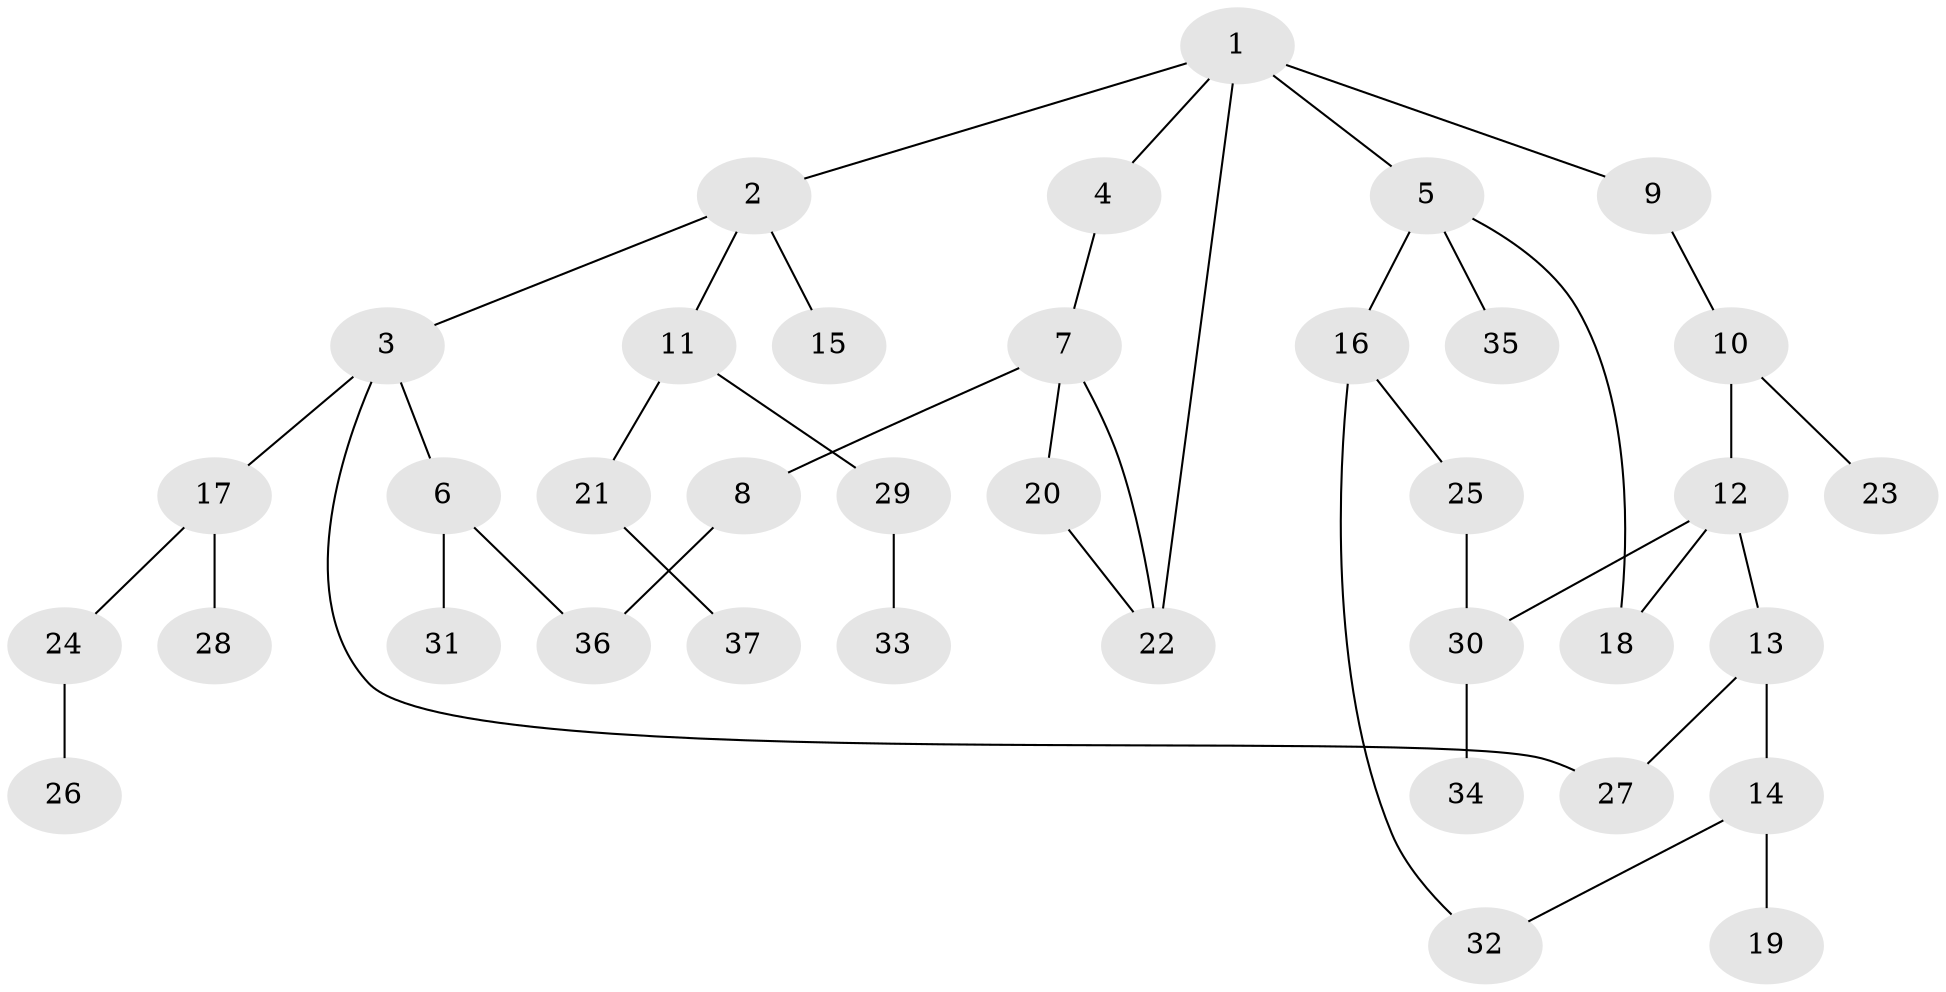 // original degree distribution, {5: 0.058823529411764705, 4: 0.11764705882352941, 3: 0.1568627450980392, 2: 0.3333333333333333, 1: 0.3333333333333333}
// Generated by graph-tools (version 1.1) at 2025/49/03/04/25 22:49:14]
// undirected, 37 vertices, 43 edges
graph export_dot {
  node [color=gray90,style=filled];
  1;
  2;
  3;
  4;
  5;
  6;
  7;
  8;
  9;
  10;
  11;
  12;
  13;
  14;
  15;
  16;
  17;
  18;
  19;
  20;
  21;
  22;
  23;
  24;
  25;
  26;
  27;
  28;
  29;
  30;
  31;
  32;
  33;
  34;
  35;
  36;
  37;
  1 -- 2 [weight=1.0];
  1 -- 4 [weight=1.0];
  1 -- 5 [weight=1.0];
  1 -- 9 [weight=1.0];
  1 -- 22 [weight=1.0];
  2 -- 3 [weight=1.0];
  2 -- 11 [weight=1.0];
  2 -- 15 [weight=1.0];
  3 -- 6 [weight=1.0];
  3 -- 17 [weight=1.0];
  3 -- 27 [weight=1.0];
  4 -- 7 [weight=1.0];
  5 -- 16 [weight=1.0];
  5 -- 18 [weight=1.0];
  5 -- 35 [weight=1.0];
  6 -- 31 [weight=1.0];
  6 -- 36 [weight=1.0];
  7 -- 8 [weight=1.0];
  7 -- 20 [weight=1.0];
  7 -- 22 [weight=1.0];
  8 -- 36 [weight=1.0];
  9 -- 10 [weight=1.0];
  10 -- 12 [weight=1.0];
  10 -- 23 [weight=1.0];
  11 -- 21 [weight=1.0];
  11 -- 29 [weight=1.0];
  12 -- 13 [weight=1.0];
  12 -- 18 [weight=1.0];
  12 -- 30 [weight=1.0];
  13 -- 14 [weight=1.0];
  13 -- 27 [weight=1.0];
  14 -- 19 [weight=1.0];
  14 -- 32 [weight=1.0];
  16 -- 25 [weight=1.0];
  16 -- 32 [weight=1.0];
  17 -- 24 [weight=1.0];
  17 -- 28 [weight=1.0];
  20 -- 22 [weight=1.0];
  21 -- 37 [weight=1.0];
  24 -- 26 [weight=1.0];
  25 -- 30 [weight=1.0];
  29 -- 33 [weight=1.0];
  30 -- 34 [weight=1.0];
}
